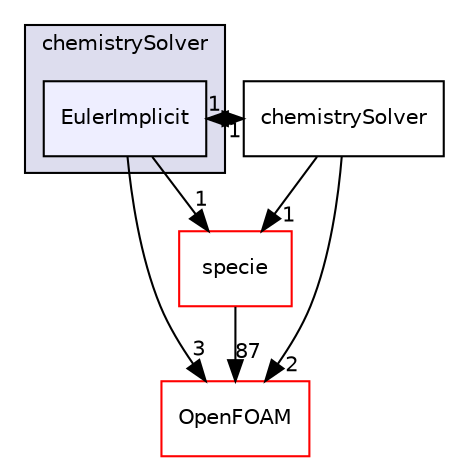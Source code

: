 digraph "src/thermophysicalModels/chemistryModel/chemistrySolver/EulerImplicit" {
  bgcolor=transparent;
  compound=true
  node [ fontsize="10", fontname="Helvetica"];
  edge [ labelfontsize="10", labelfontname="Helvetica"];
  subgraph clusterdir_6bcc1e86007f484a5b22bf400ecd810f {
    graph [ bgcolor="#ddddee", pencolor="black", label="chemistrySolver" fontname="Helvetica", fontsize="10", URL="dir_6bcc1e86007f484a5b22bf400ecd810f.html"]
  dir_531cd5b0a38f00a7139c22fe0972072f [shape=box, label="EulerImplicit", style="filled", fillcolor="#eeeeff", pencolor="black", URL="dir_531cd5b0a38f00a7139c22fe0972072f.html"];
  }
  dir_5c4bf53b114f4c9237cd4ef0431fc9bd [shape=box label="specie" color="red" URL="dir_5c4bf53b114f4c9237cd4ef0431fc9bd.html"];
  dir_b6062828977f0670e70ecb4568245308 [shape=box label="chemistrySolver" URL="dir_b6062828977f0670e70ecb4568245308.html"];
  dir_c5473ff19b20e6ec4dfe5c310b3778a8 [shape=box label="OpenFOAM" color="red" URL="dir_c5473ff19b20e6ec4dfe5c310b3778a8.html"];
  dir_5c4bf53b114f4c9237cd4ef0431fc9bd->dir_c5473ff19b20e6ec4dfe5c310b3778a8 [headlabel="87", labeldistance=1.5 headhref="dir_001228_002151.html"];
  dir_531cd5b0a38f00a7139c22fe0972072f->dir_5c4bf53b114f4c9237cd4ef0431fc9bd [headlabel="1", labeldistance=1.5 headhref="dir_003709_001228.html"];
  dir_531cd5b0a38f00a7139c22fe0972072f->dir_b6062828977f0670e70ecb4568245308 [headlabel="1", labeldistance=1.5 headhref="dir_003709_003708.html"];
  dir_531cd5b0a38f00a7139c22fe0972072f->dir_c5473ff19b20e6ec4dfe5c310b3778a8 [headlabel="3", labeldistance=1.5 headhref="dir_003709_002151.html"];
  dir_b6062828977f0670e70ecb4568245308->dir_5c4bf53b114f4c9237cd4ef0431fc9bd [headlabel="1", labeldistance=1.5 headhref="dir_003708_001228.html"];
  dir_b6062828977f0670e70ecb4568245308->dir_531cd5b0a38f00a7139c22fe0972072f [headlabel="1", labeldistance=1.5 headhref="dir_003708_003709.html"];
  dir_b6062828977f0670e70ecb4568245308->dir_c5473ff19b20e6ec4dfe5c310b3778a8 [headlabel="2", labeldistance=1.5 headhref="dir_003708_002151.html"];
}
